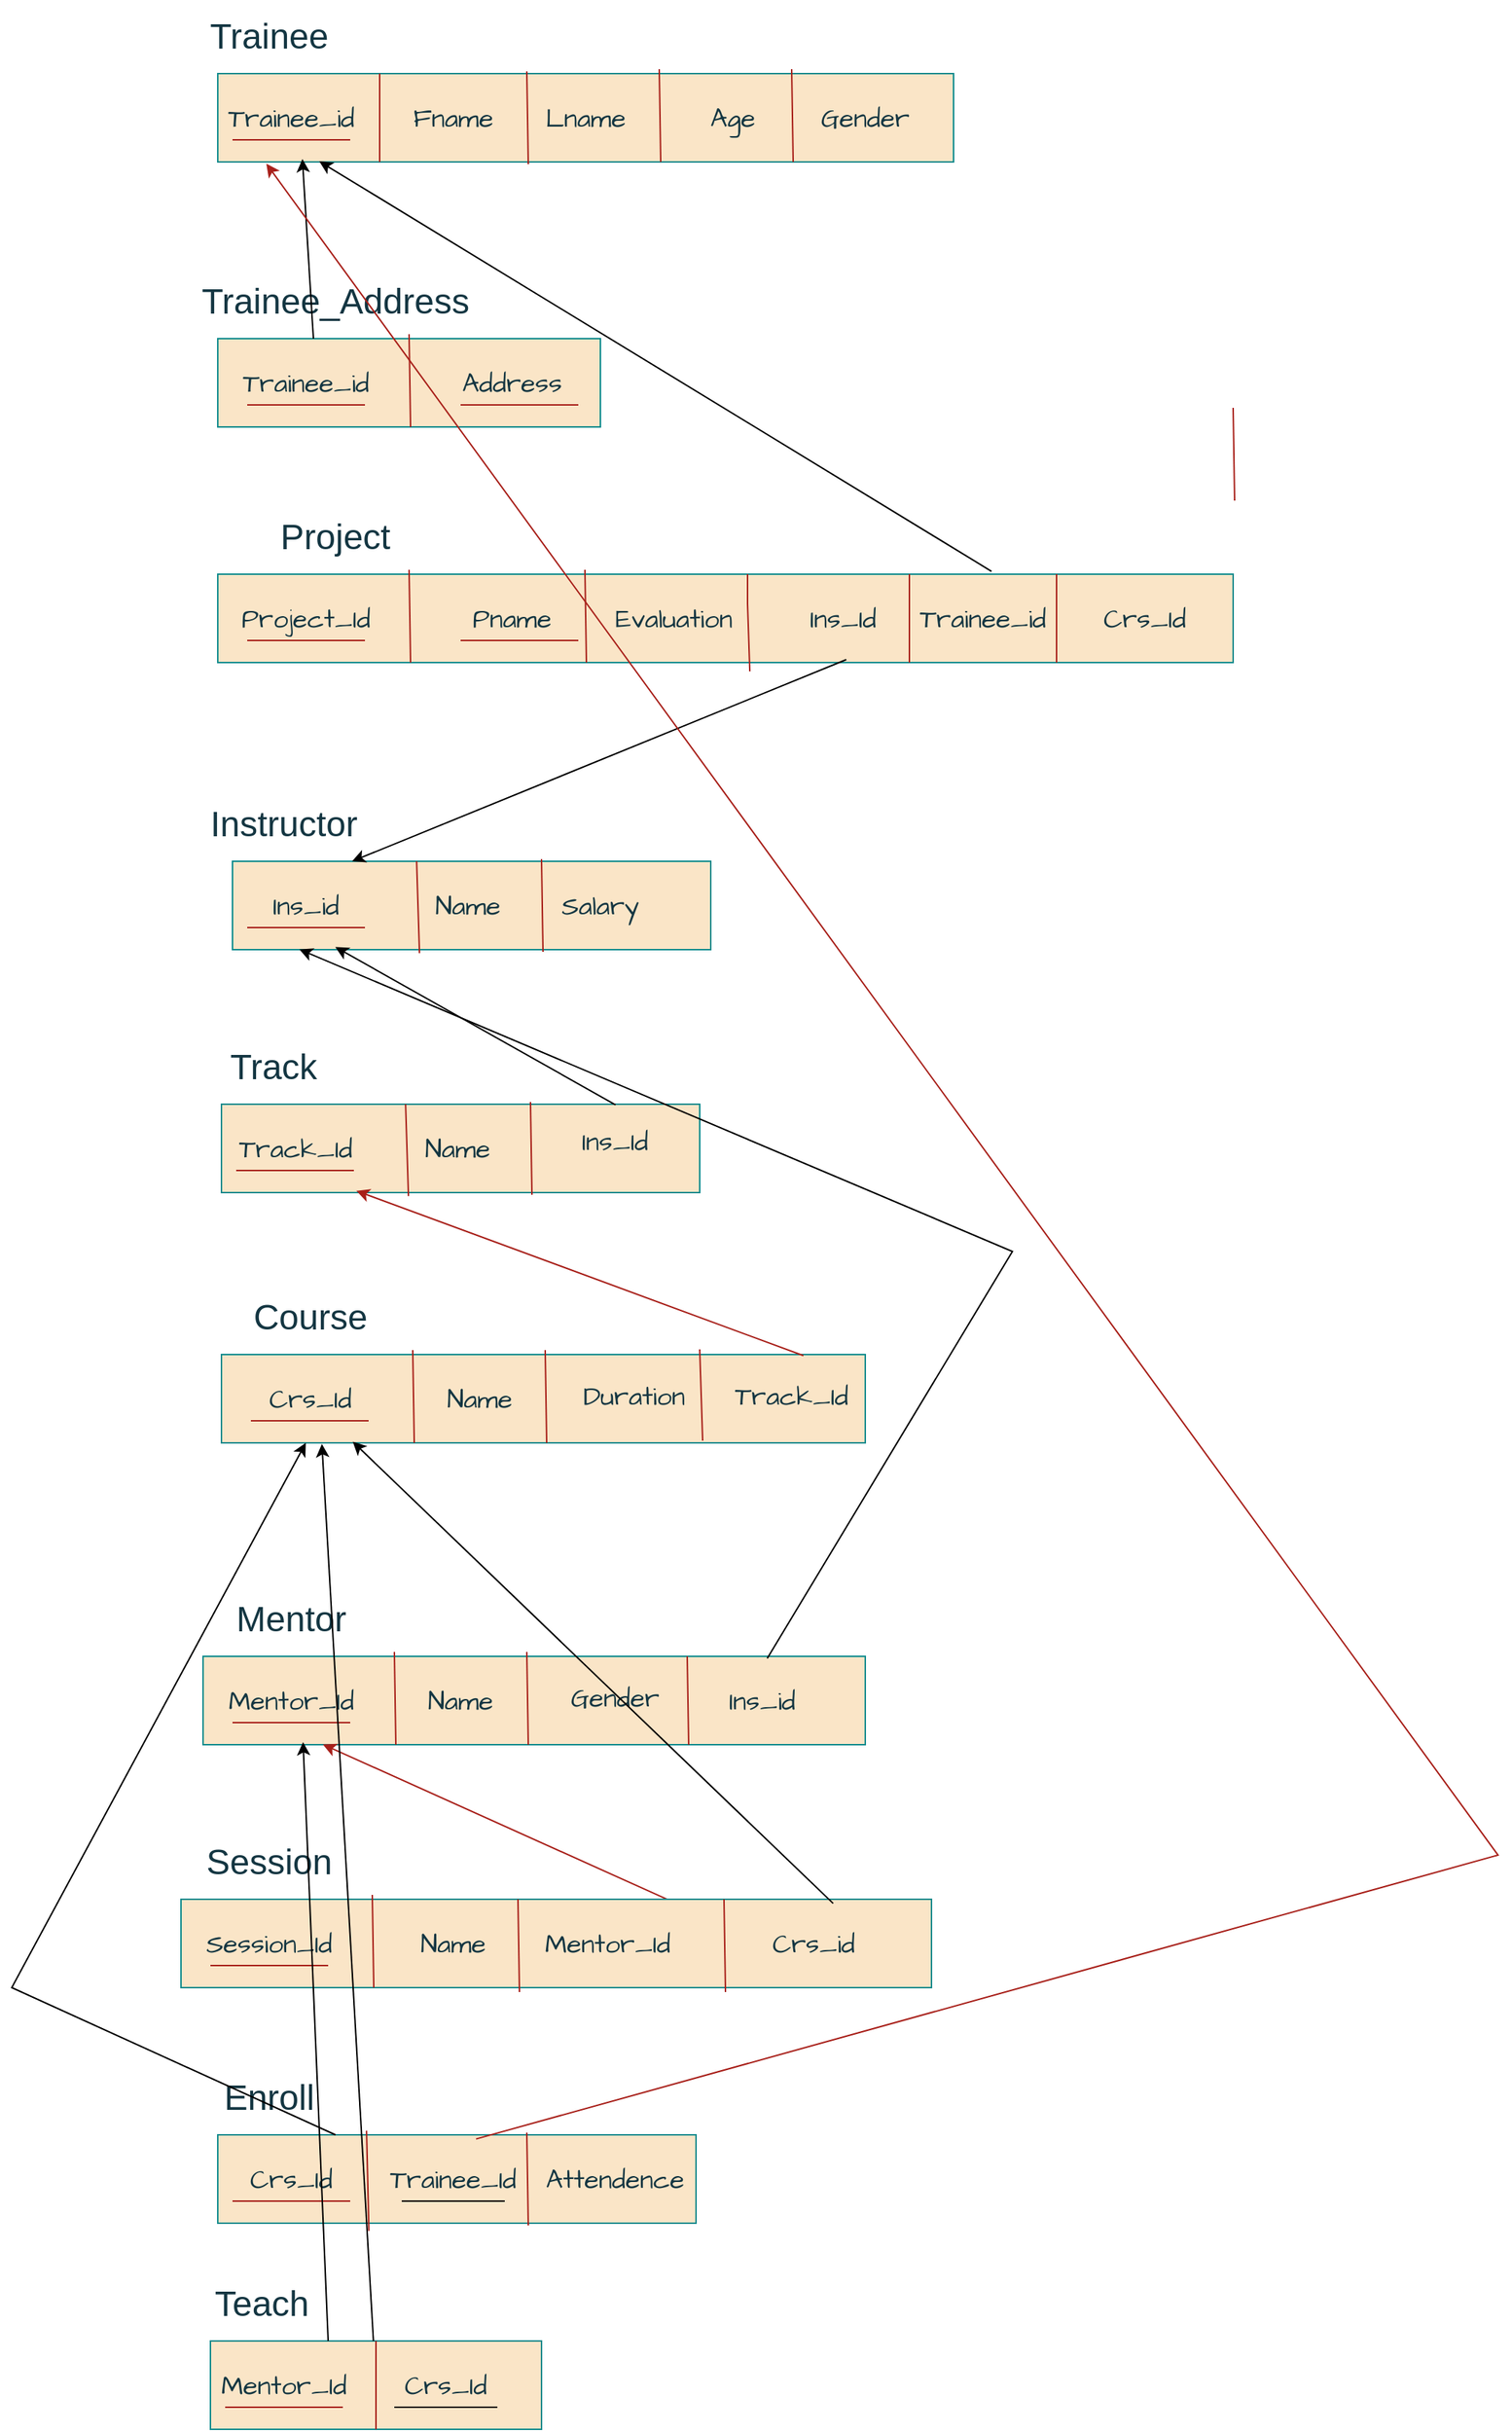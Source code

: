 <mxfile version="24.4.0" type="device">
  <diagram name="Page-1" id="EfyMIQCj1DiEg8PKEKG0">
    <mxGraphModel dx="2352" dy="1817" grid="1" gridSize="10" guides="1" tooltips="1" connect="1" arrows="1" fold="1" page="1" pageScale="1" pageWidth="850" pageHeight="1100" math="0" shadow="0">
      <root>
        <mxCell id="0" />
        <mxCell id="1" parent="0" />
        <mxCell id="UxQPK8iq0NYNORmXwXlF-1" value="&lt;font style=&quot;font-size: 24px;&quot;&gt;Trainee&lt;/font&gt;" style="text;strokeColor=none;align=center;fillColor=none;html=1;verticalAlign=middle;whiteSpace=wrap;rounded=0;labelBackgroundColor=none;fontColor=#143642;" parent="1" vertex="1">
          <mxGeometry x="20" y="-1060" width="90" height="50" as="geometry" />
        </mxCell>
        <mxCell id="UxQPK8iq0NYNORmXwXlF-2" value="" style="rounded=0;whiteSpace=wrap;html=1;labelBackgroundColor=none;fillColor=#FAE5C7;strokeColor=#0F8B8D;fontColor=#143642;" parent="1" vertex="1">
          <mxGeometry x="30" y="-1010" width="500" height="60" as="geometry" />
        </mxCell>
        <mxCell id="UxQPK8iq0NYNORmXwXlF-3" value="" style="endArrow=none;html=1;rounded=0;hachureGap=4;strokeColor=#A8201A;fontFamily=Architects Daughter;fontSource=https%3A%2F%2Ffonts.googleapis.com%2Fcss%3Ffamily%3DArchitects%2BDaughter;fontColor=#143642;fillColor=#FAE5C7;" parent="1" edge="1">
          <mxGeometry width="50" height="50" relative="1" as="geometry">
            <mxPoint x="140" y="-950" as="sourcePoint" />
            <mxPoint x="140" y="-1010" as="targetPoint" />
          </mxGeometry>
        </mxCell>
        <mxCell id="UxQPK8iq0NYNORmXwXlF-4" value="&lt;font style=&quot;font-size: 18px;&quot;&gt;Trainee_id&lt;/font&gt;" style="text;strokeColor=none;align=center;fillColor=none;html=1;verticalAlign=middle;whiteSpace=wrap;rounded=0;fontFamily=Architects Daughter;fontSource=https%3A%2F%2Ffonts.googleapis.com%2Fcss%3Ffamily%3DArchitects%2BDaughter;fontColor=#143642;" parent="1" vertex="1">
          <mxGeometry x="50" y="-995" width="60" height="30" as="geometry" />
        </mxCell>
        <mxCell id="UxQPK8iq0NYNORmXwXlF-5" value="" style="endArrow=none;html=1;rounded=0;hachureGap=4;strokeColor=#A8201A;fontFamily=Architects Daughter;fontSource=https%3A%2F%2Ffonts.googleapis.com%2Fcss%3Ffamily%3DArchitects%2BDaughter;fontColor=#143642;fillColor=#FAE5C7;" parent="1" edge="1">
          <mxGeometry width="50" height="50" relative="1" as="geometry">
            <mxPoint x="40" y="-965" as="sourcePoint" />
            <mxPoint x="120" y="-965" as="targetPoint" />
          </mxGeometry>
        </mxCell>
        <mxCell id="UxQPK8iq0NYNORmXwXlF-6" value="" style="endArrow=none;html=1;rounded=0;hachureGap=4;strokeColor=#A8201A;fontFamily=Architects Daughter;fontSource=https%3A%2F%2Ffonts.googleapis.com%2Fcss%3Ffamily%3DArchitects%2BDaughter;fontColor=#143642;fillColor=#FAE5C7;exitX=0.179;exitY=1.047;exitDx=0;exitDy=0;exitPerimeter=0;" parent="1" edge="1">
          <mxGeometry width="50" height="50" relative="1" as="geometry">
            <mxPoint x="241" y="-948.5" as="sourcePoint" />
            <mxPoint x="240" y="-1011.5" as="targetPoint" />
          </mxGeometry>
        </mxCell>
        <mxCell id="UxQPK8iq0NYNORmXwXlF-7" value="" style="endArrow=none;html=1;rounded=0;hachureGap=4;strokeColor=#A8201A;fontFamily=Architects Daughter;fontSource=https%3A%2F%2Ffonts.googleapis.com%2Fcss%3Ffamily%3DArchitects%2BDaughter;fontColor=#143642;fillColor=#FAE5C7;exitX=0.179;exitY=1.047;exitDx=0;exitDy=0;exitPerimeter=0;" parent="1" edge="1">
          <mxGeometry width="50" height="50" relative="1" as="geometry">
            <mxPoint x="331" y="-950" as="sourcePoint" />
            <mxPoint x="330" y="-1013" as="targetPoint" />
          </mxGeometry>
        </mxCell>
        <mxCell id="UxQPK8iq0NYNORmXwXlF-8" value="&lt;font style=&quot;font-size: 18px;&quot;&gt;Fname&lt;/font&gt;" style="text;strokeColor=none;align=center;fillColor=none;html=1;verticalAlign=middle;whiteSpace=wrap;rounded=0;fontFamily=Architects Daughter;fontSource=https%3A%2F%2Ffonts.googleapis.com%2Fcss%3Ffamily%3DArchitects%2BDaughter;fontColor=#143642;" parent="1" vertex="1">
          <mxGeometry x="160" y="-995" width="60" height="30" as="geometry" />
        </mxCell>
        <mxCell id="UxQPK8iq0NYNORmXwXlF-9" value="&lt;font style=&quot;font-size: 18px;&quot;&gt;Lname&lt;/font&gt;" style="text;strokeColor=none;align=center;fillColor=none;html=1;verticalAlign=middle;whiteSpace=wrap;rounded=0;fontFamily=Architects Daughter;fontSource=https%3A%2F%2Ffonts.googleapis.com%2Fcss%3Ffamily%3DArchitects%2BDaughter;fontColor=#143642;" parent="1" vertex="1">
          <mxGeometry x="250" y="-995" width="60" height="30" as="geometry" />
        </mxCell>
        <mxCell id="UxQPK8iq0NYNORmXwXlF-10" value="" style="endArrow=none;html=1;rounded=0;hachureGap=4;strokeColor=#A8201A;fontFamily=Architects Daughter;fontSource=https%3A%2F%2Ffonts.googleapis.com%2Fcss%3Ffamily%3DArchitects%2BDaughter;fontColor=#143642;fillColor=#FAE5C7;exitX=0.179;exitY=1.047;exitDx=0;exitDy=0;exitPerimeter=0;" parent="1" edge="1">
          <mxGeometry width="50" height="50" relative="1" as="geometry">
            <mxPoint x="421" y="-950" as="sourcePoint" />
            <mxPoint x="420" y="-1013" as="targetPoint" />
          </mxGeometry>
        </mxCell>
        <mxCell id="UxQPK8iq0NYNORmXwXlF-11" value="&lt;font style=&quot;font-size: 18px;&quot;&gt;Age&lt;/font&gt;" style="text;strokeColor=none;align=center;fillColor=none;html=1;verticalAlign=middle;whiteSpace=wrap;rounded=0;fontFamily=Architects Daughter;fontSource=https%3A%2F%2Ffonts.googleapis.com%2Fcss%3Ffamily%3DArchitects%2BDaughter;fontColor=#143642;" parent="1" vertex="1">
          <mxGeometry x="350" y="-995" width="60" height="30" as="geometry" />
        </mxCell>
        <mxCell id="UxQPK8iq0NYNORmXwXlF-12" value="&lt;font style=&quot;font-size: 18px;&quot;&gt;Gender&lt;/font&gt;" style="text;strokeColor=none;align=center;fillColor=none;html=1;verticalAlign=middle;whiteSpace=wrap;rounded=0;fontFamily=Architects Daughter;fontSource=https%3A%2F%2Ffonts.googleapis.com%2Fcss%3Ffamily%3DArchitects%2BDaughter;fontColor=#143642;" parent="1" vertex="1">
          <mxGeometry x="440" y="-995" width="60" height="30" as="geometry" />
        </mxCell>
        <mxCell id="UxQPK8iq0NYNORmXwXlF-21" value="&lt;span style=&quot;font-size: 24px;&quot;&gt;Trainee_Address&lt;/span&gt;" style="text;strokeColor=none;align=center;fillColor=none;html=1;verticalAlign=middle;whiteSpace=wrap;rounded=0;labelBackgroundColor=none;fontColor=#143642;" parent="1" vertex="1">
          <mxGeometry x="20" y="-880" width="180" height="50" as="geometry" />
        </mxCell>
        <mxCell id="UxQPK8iq0NYNORmXwXlF-22" value="" style="rounded=0;whiteSpace=wrap;html=1;hachureGap=4;strokeColor=#0F8B8D;fontFamily=Architects Daughter;fontSource=https%3A%2F%2Ffonts.googleapis.com%2Fcss%3Ffamily%3DArchitects%2BDaughter;fontColor=#143642;fillColor=#FAE5C7;" parent="1" vertex="1">
          <mxGeometry x="30" y="-830" width="260" height="60" as="geometry" />
        </mxCell>
        <mxCell id="UxQPK8iq0NYNORmXwXlF-23" value="&lt;font style=&quot;font-size: 18px;&quot;&gt;Trainee_id&lt;/font&gt;" style="text;strokeColor=none;align=center;fillColor=none;html=1;verticalAlign=middle;whiteSpace=wrap;rounded=0;fontFamily=Architects Daughter;fontSource=https%3A%2F%2Ffonts.googleapis.com%2Fcss%3Ffamily%3DArchitects%2BDaughter;fontColor=#143642;" parent="1" vertex="1">
          <mxGeometry x="60" y="-815" width="60" height="30" as="geometry" />
        </mxCell>
        <mxCell id="UxQPK8iq0NYNORmXwXlF-24" value="" style="endArrow=none;html=1;rounded=0;hachureGap=4;strokeColor=#A8201A;fontFamily=Architects Daughter;fontSource=https%3A%2F%2Ffonts.googleapis.com%2Fcss%3Ffamily%3DArchitects%2BDaughter;fontColor=#143642;fillColor=#FAE5C7;" parent="1" edge="1">
          <mxGeometry width="50" height="50" relative="1" as="geometry">
            <mxPoint x="50" y="-785" as="sourcePoint" />
            <mxPoint x="130" y="-785" as="targetPoint" />
          </mxGeometry>
        </mxCell>
        <mxCell id="UxQPK8iq0NYNORmXwXlF-25" value="" style="endArrow=none;html=1;rounded=0;hachureGap=4;strokeColor=#A8201A;fontFamily=Architects Daughter;fontSource=https%3A%2F%2Ffonts.googleapis.com%2Fcss%3Ffamily%3DArchitects%2BDaughter;fontColor=#143642;fillColor=#FAE5C7;exitX=0.179;exitY=1.047;exitDx=0;exitDy=0;exitPerimeter=0;" parent="1" edge="1">
          <mxGeometry width="50" height="50" relative="1" as="geometry">
            <mxPoint x="161" y="-770" as="sourcePoint" />
            <mxPoint x="160" y="-833" as="targetPoint" />
          </mxGeometry>
        </mxCell>
        <mxCell id="UxQPK8iq0NYNORmXwXlF-26" value="&lt;font style=&quot;font-size: 18px;&quot;&gt;Address&lt;/font&gt;" style="text;strokeColor=none;align=center;fillColor=none;html=1;verticalAlign=middle;whiteSpace=wrap;rounded=0;fontFamily=Architects Daughter;fontSource=https%3A%2F%2Ffonts.googleapis.com%2Fcss%3Ffamily%3DArchitects%2BDaughter;fontColor=#143642;" parent="1" vertex="1">
          <mxGeometry x="200" y="-815" width="60" height="30" as="geometry" />
        </mxCell>
        <mxCell id="UxQPK8iq0NYNORmXwXlF-27" value="" style="endArrow=none;html=1;rounded=0;hachureGap=4;strokeColor=#A8201A;fontFamily=Architects Daughter;fontSource=https%3A%2F%2Ffonts.googleapis.com%2Fcss%3Ffamily%3DArchitects%2BDaughter;fontColor=#143642;fillColor=#FAE5C7;" parent="1" edge="1">
          <mxGeometry width="50" height="50" relative="1" as="geometry">
            <mxPoint x="195" y="-785" as="sourcePoint" />
            <mxPoint x="275" y="-785" as="targetPoint" />
          </mxGeometry>
        </mxCell>
        <mxCell id="xWLtcsl5UL_TNWLRgXfQ-1" value="&lt;span style=&quot;font-size: 24px;&quot;&gt;Project&lt;/span&gt;" style="text;strokeColor=none;align=center;fillColor=none;html=1;verticalAlign=middle;whiteSpace=wrap;rounded=0;labelBackgroundColor=none;fontColor=#143642;" vertex="1" parent="1">
          <mxGeometry x="20" y="-720" width="180" height="50" as="geometry" />
        </mxCell>
        <mxCell id="xWLtcsl5UL_TNWLRgXfQ-2" value="" style="rounded=0;whiteSpace=wrap;html=1;hachureGap=4;strokeColor=#0F8B8D;fontFamily=Architects Daughter;fontSource=https%3A%2F%2Ffonts.googleapis.com%2Fcss%3Ffamily%3DArchitects%2BDaughter;fontColor=#143642;fillColor=#FAE5C7;" vertex="1" parent="1">
          <mxGeometry x="30" y="-670" width="690" height="60" as="geometry" />
        </mxCell>
        <mxCell id="xWLtcsl5UL_TNWLRgXfQ-3" value="&lt;font style=&quot;font-size: 18px;&quot;&gt;Project_Id&lt;/font&gt;" style="text;strokeColor=none;align=center;fillColor=none;html=1;verticalAlign=middle;whiteSpace=wrap;rounded=0;fontFamily=Architects Daughter;fontSource=https%3A%2F%2Ffonts.googleapis.com%2Fcss%3Ffamily%3DArchitects%2BDaughter;fontColor=#143642;" vertex="1" parent="1">
          <mxGeometry x="60" y="-655" width="60" height="30" as="geometry" />
        </mxCell>
        <mxCell id="xWLtcsl5UL_TNWLRgXfQ-4" value="" style="endArrow=none;html=1;rounded=0;hachureGap=4;strokeColor=#A8201A;fontFamily=Architects Daughter;fontSource=https%3A%2F%2Ffonts.googleapis.com%2Fcss%3Ffamily%3DArchitects%2BDaughter;fontColor=#143642;fillColor=#FAE5C7;" edge="1" parent="1">
          <mxGeometry width="50" height="50" relative="1" as="geometry">
            <mxPoint x="50" y="-625" as="sourcePoint" />
            <mxPoint x="130" y="-625" as="targetPoint" />
          </mxGeometry>
        </mxCell>
        <mxCell id="xWLtcsl5UL_TNWLRgXfQ-5" value="" style="endArrow=none;html=1;rounded=0;hachureGap=4;strokeColor=#A8201A;fontFamily=Architects Daughter;fontSource=https%3A%2F%2Ffonts.googleapis.com%2Fcss%3Ffamily%3DArchitects%2BDaughter;fontColor=#143642;fillColor=#FAE5C7;exitX=0.179;exitY=1.047;exitDx=0;exitDy=0;exitPerimeter=0;" edge="1" parent="1">
          <mxGeometry width="50" height="50" relative="1" as="geometry">
            <mxPoint x="161" y="-610" as="sourcePoint" />
            <mxPoint x="160" y="-673" as="targetPoint" />
          </mxGeometry>
        </mxCell>
        <mxCell id="xWLtcsl5UL_TNWLRgXfQ-6" value="&lt;font style=&quot;font-size: 18px;&quot;&gt;Pname&lt;/font&gt;" style="text;strokeColor=none;align=center;fillColor=none;html=1;verticalAlign=middle;whiteSpace=wrap;rounded=0;fontFamily=Architects Daughter;fontSource=https%3A%2F%2Ffonts.googleapis.com%2Fcss%3Ffamily%3DArchitects%2BDaughter;fontColor=#143642;" vertex="1" parent="1">
          <mxGeometry x="200" y="-655" width="60" height="30" as="geometry" />
        </mxCell>
        <mxCell id="xWLtcsl5UL_TNWLRgXfQ-7" value="" style="endArrow=none;html=1;rounded=0;hachureGap=4;strokeColor=#A8201A;fontFamily=Architects Daughter;fontSource=https%3A%2F%2Ffonts.googleapis.com%2Fcss%3Ffamily%3DArchitects%2BDaughter;fontColor=#143642;fillColor=#FAE5C7;" edge="1" parent="1">
          <mxGeometry width="50" height="50" relative="1" as="geometry">
            <mxPoint x="195" y="-625" as="sourcePoint" />
            <mxPoint x="275" y="-625" as="targetPoint" />
          </mxGeometry>
        </mxCell>
        <mxCell id="xWLtcsl5UL_TNWLRgXfQ-8" value="" style="endArrow=none;html=1;rounded=0;hachureGap=4;strokeColor=#A8201A;fontFamily=Architects Daughter;fontSource=https%3A%2F%2Ffonts.googleapis.com%2Fcss%3Ffamily%3DArchitects%2BDaughter;fontColor=#143642;fillColor=#FAE5C7;exitX=0.179;exitY=1.047;exitDx=0;exitDy=0;exitPerimeter=0;" edge="1" parent="1">
          <mxGeometry width="50" height="50" relative="1" as="geometry">
            <mxPoint x="280.5" y="-610" as="sourcePoint" />
            <mxPoint x="279.5" y="-673" as="targetPoint" />
          </mxGeometry>
        </mxCell>
        <mxCell id="xWLtcsl5UL_TNWLRgXfQ-9" value="" style="endArrow=none;html=1;rounded=0;hachureGap=4;strokeColor=#A8201A;fontFamily=Architects Daughter;fontSource=https%3A%2F%2Ffonts.googleapis.com%2Fcss%3Ffamily%3DArchitects%2BDaughter;fontColor=#143642;fillColor=#FAE5C7;exitX=0.179;exitY=1.047;exitDx=0;exitDy=0;exitPerimeter=0;" edge="1" parent="1">
          <mxGeometry width="50" height="50" relative="1" as="geometry">
            <mxPoint x="721" y="-720" as="sourcePoint" />
            <mxPoint x="720" y="-783" as="targetPoint" />
          </mxGeometry>
        </mxCell>
        <mxCell id="xWLtcsl5UL_TNWLRgXfQ-10" value="&lt;font style=&quot;font-size: 18px;&quot;&gt;Evaluation&lt;/font&gt;" style="text;strokeColor=none;align=center;fillColor=none;html=1;verticalAlign=middle;whiteSpace=wrap;rounded=0;fontFamily=Architects Daughter;fontSource=https%3A%2F%2Ffonts.googleapis.com%2Fcss%3Ffamily%3DArchitects%2BDaughter;fontColor=#143642;" vertex="1" parent="1">
          <mxGeometry x="310" y="-655" width="60" height="30" as="geometry" />
        </mxCell>
        <mxCell id="xWLtcsl5UL_TNWLRgXfQ-11" value="" style="endArrow=none;html=1;rounded=0;hachureGap=4;strokeColor=#A8201A;fontFamily=Architects Daughter;fontSource=https%3A%2F%2Ffonts.googleapis.com%2Fcss%3Ffamily%3DArchitects%2BDaughter;fontColor=#143642;fillColor=#FAE5C7;" edge="1" parent="1">
          <mxGeometry width="50" height="50" relative="1" as="geometry">
            <mxPoint x="500" y="-610" as="sourcePoint" />
            <mxPoint x="500" y="-670" as="targetPoint" />
          </mxGeometry>
        </mxCell>
        <mxCell id="xWLtcsl5UL_TNWLRgXfQ-12" value="&lt;font style=&quot;font-size: 24px;&quot;&gt;Instructor&lt;/font&gt;" style="text;strokeColor=none;align=center;fillColor=none;html=1;verticalAlign=middle;whiteSpace=wrap;rounded=0;labelBackgroundColor=none;fontColor=#143642;" vertex="1" parent="1">
          <mxGeometry x="30" y="-525" width="90" height="50" as="geometry" />
        </mxCell>
        <mxCell id="xWLtcsl5UL_TNWLRgXfQ-13" value="" style="rounded=0;whiteSpace=wrap;html=1;labelBackgroundColor=none;fillColor=#FAE5C7;strokeColor=#0F8B8D;fontColor=#143642;" vertex="1" parent="1">
          <mxGeometry x="40" y="-475" width="325" height="60" as="geometry" />
        </mxCell>
        <mxCell id="xWLtcsl5UL_TNWLRgXfQ-15" value="&lt;font style=&quot;font-size: 18px;&quot;&gt;Ins_id&lt;/font&gt;" style="text;strokeColor=none;align=center;fillColor=none;html=1;verticalAlign=middle;whiteSpace=wrap;rounded=0;fontFamily=Architects Daughter;fontSource=https%3A%2F%2Ffonts.googleapis.com%2Fcss%3Ffamily%3DArchitects%2BDaughter;fontColor=#143642;" vertex="1" parent="1">
          <mxGeometry x="60" y="-460" width="60" height="30" as="geometry" />
        </mxCell>
        <mxCell id="xWLtcsl5UL_TNWLRgXfQ-16" value="" style="endArrow=none;html=1;rounded=0;hachureGap=4;strokeColor=#A8201A;fontFamily=Architects Daughter;fontSource=https%3A%2F%2Ffonts.googleapis.com%2Fcss%3Ffamily%3DArchitects%2BDaughter;fontColor=#143642;fillColor=#FAE5C7;" edge="1" parent="1">
          <mxGeometry width="50" height="50" relative="1" as="geometry">
            <mxPoint x="50" y="-430" as="sourcePoint" />
            <mxPoint x="130" y="-430" as="targetPoint" />
          </mxGeometry>
        </mxCell>
        <mxCell id="xWLtcsl5UL_TNWLRgXfQ-17" value="" style="endArrow=none;html=1;rounded=0;hachureGap=4;strokeColor=#A8201A;fontFamily=Architects Daughter;fontSource=https%3A%2F%2Ffonts.googleapis.com%2Fcss%3Ffamily%3DArchitects%2BDaughter;fontColor=#143642;fillColor=#FAE5C7;exitX=0.179;exitY=1.047;exitDx=0;exitDy=0;exitPerimeter=0;" edge="1" parent="1">
          <mxGeometry width="50" height="50" relative="1" as="geometry">
            <mxPoint x="251" y="-413.5" as="sourcePoint" />
            <mxPoint x="250" y="-476.5" as="targetPoint" />
          </mxGeometry>
        </mxCell>
        <mxCell id="xWLtcsl5UL_TNWLRgXfQ-18" value="&lt;font style=&quot;font-size: 18px;&quot;&gt;Name&lt;/font&gt;" style="text;strokeColor=none;align=center;fillColor=none;html=1;verticalAlign=middle;whiteSpace=wrap;rounded=0;fontFamily=Architects Daughter;fontSource=https%3A%2F%2Ffonts.googleapis.com%2Fcss%3Ffamily%3DArchitects%2BDaughter;fontColor=#143642;" vertex="1" parent="1">
          <mxGeometry x="170" y="-460" width="60" height="30" as="geometry" />
        </mxCell>
        <mxCell id="xWLtcsl5UL_TNWLRgXfQ-19" value="&lt;font style=&quot;font-size: 18px;&quot;&gt;Salary&lt;/font&gt;" style="text;strokeColor=none;align=center;fillColor=none;html=1;verticalAlign=middle;whiteSpace=wrap;rounded=0;fontFamily=Architects Daughter;fontSource=https%3A%2F%2Ffonts.googleapis.com%2Fcss%3Ffamily%3DArchitects%2BDaughter;fontColor=#143642;" vertex="1" parent="1">
          <mxGeometry x="260" y="-460" width="60" height="30" as="geometry" />
        </mxCell>
        <mxCell id="xWLtcsl5UL_TNWLRgXfQ-20" value="" style="endArrow=none;html=1;rounded=0;hachureGap=4;strokeColor=#A8201A;fontFamily=Architects Daughter;fontSource=https%3A%2F%2Ffonts.googleapis.com%2Fcss%3Ffamily%3DArchitects%2BDaughter;fontColor=#143642;fillColor=#FAE5C7;entryX=0.385;entryY=0;entryDx=0;entryDy=0;entryPerimeter=0;exitX=0.391;exitY=1.04;exitDx=0;exitDy=0;exitPerimeter=0;" edge="1" parent="1" source="xWLtcsl5UL_TNWLRgXfQ-13" target="xWLtcsl5UL_TNWLRgXfQ-13">
          <mxGeometry width="50" height="50" relative="1" as="geometry">
            <mxPoint x="165" y="-420" as="sourcePoint" />
            <mxPoint x="165" y="-470.36" as="targetPoint" />
          </mxGeometry>
        </mxCell>
        <mxCell id="xWLtcsl5UL_TNWLRgXfQ-21" value="" style="endArrow=none;html=1;rounded=0;hachureGap=4;strokeColor=#A8201A;fontFamily=Architects Daughter;fontSource=https%3A%2F%2Ffonts.googleapis.com%2Fcss%3Ffamily%3DArchitects%2BDaughter;fontColor=#143642;fillColor=#FAE5C7;entryX=0.524;entryY=1.1;entryDx=0;entryDy=0;entryPerimeter=0;" edge="1" parent="1" target="xWLtcsl5UL_TNWLRgXfQ-2">
          <mxGeometry width="50" height="50" relative="1" as="geometry">
            <mxPoint x="390" y="-670" as="sourcePoint" />
            <mxPoint x="390" y="-620" as="targetPoint" />
            <Array as="points">
              <mxPoint x="390" y="-650" />
            </Array>
          </mxGeometry>
        </mxCell>
        <mxCell id="xWLtcsl5UL_TNWLRgXfQ-22" value="&lt;font style=&quot;font-size: 18px;&quot;&gt;Ins_Id&lt;/font&gt;" style="text;strokeColor=none;align=center;fillColor=none;html=1;verticalAlign=middle;whiteSpace=wrap;rounded=0;fontFamily=Architects Daughter;fontSource=https%3A%2F%2Ffonts.googleapis.com%2Fcss%3Ffamily%3DArchitects%2BDaughter;fontColor=#143642;" vertex="1" parent="1">
          <mxGeometry x="425" y="-655" width="60" height="30" as="geometry" />
        </mxCell>
        <mxCell id="xWLtcsl5UL_TNWLRgXfQ-23" value="&lt;font style=&quot;font-size: 18px;&quot;&gt;Trainee_id&lt;/font&gt;" style="text;strokeColor=none;align=center;fillColor=none;html=1;verticalAlign=middle;whiteSpace=wrap;rounded=0;fontFamily=Architects Daughter;fontSource=https%3A%2F%2Ffonts.googleapis.com%2Fcss%3Ffamily%3DArchitects%2BDaughter;fontColor=#143642;" vertex="1" parent="1">
          <mxGeometry x="520" y="-655" width="60" height="30" as="geometry" />
        </mxCell>
        <mxCell id="xWLtcsl5UL_TNWLRgXfQ-24" value="" style="endArrow=none;html=1;rounded=0;hachureGap=4;strokeColor=#A8201A;fontFamily=Architects Daughter;fontSource=https%3A%2F%2Ffonts.googleapis.com%2Fcss%3Ffamily%3DArchitects%2BDaughter;fontColor=#143642;fillColor=#FAE5C7;" edge="1" parent="1">
          <mxGeometry width="50" height="50" relative="1" as="geometry">
            <mxPoint x="600" y="-610" as="sourcePoint" />
            <mxPoint x="600" y="-670" as="targetPoint" />
          </mxGeometry>
        </mxCell>
        <mxCell id="xWLtcsl5UL_TNWLRgXfQ-25" value="&lt;font style=&quot;font-size: 18px;&quot;&gt;Crs_Id&lt;/font&gt;" style="text;strokeColor=none;align=center;fillColor=none;html=1;verticalAlign=middle;whiteSpace=wrap;rounded=0;fontFamily=Architects Daughter;fontSource=https%3A%2F%2Ffonts.googleapis.com%2Fcss%3Ffamily%3DArchitects%2BDaughter;fontColor=#143642;" vertex="1" parent="1">
          <mxGeometry x="630" y="-655" width="60" height="30" as="geometry" />
        </mxCell>
        <mxCell id="xWLtcsl5UL_TNWLRgXfQ-26" value="" style="endArrow=classic;html=1;rounded=0;exitX=0.25;exitY=0;exitDx=0;exitDy=0;entryX=0.115;entryY=0.967;entryDx=0;entryDy=0;entryPerimeter=0;" edge="1" parent="1" source="UxQPK8iq0NYNORmXwXlF-22" target="UxQPK8iq0NYNORmXwXlF-2">
          <mxGeometry width="50" height="50" relative="1" as="geometry">
            <mxPoint x="70" y="-900" as="sourcePoint" />
            <mxPoint x="120" y="-950" as="targetPoint" />
          </mxGeometry>
        </mxCell>
        <mxCell id="xWLtcsl5UL_TNWLRgXfQ-27" value="" style="endArrow=classic;html=1;rounded=0;exitX=0.762;exitY=-0.033;exitDx=0;exitDy=0;exitPerimeter=0;entryX=0.138;entryY=0.993;entryDx=0;entryDy=0;entryPerimeter=0;" edge="1" parent="1" source="xWLtcsl5UL_TNWLRgXfQ-2" target="UxQPK8iq0NYNORmXwXlF-2">
          <mxGeometry width="50" height="50" relative="1" as="geometry">
            <mxPoint x="400" y="-680" as="sourcePoint" />
            <mxPoint x="450" y="-730" as="targetPoint" />
          </mxGeometry>
        </mxCell>
        <mxCell id="xWLtcsl5UL_TNWLRgXfQ-28" value="" style="endArrow=classic;html=1;rounded=0;exitX=0.619;exitY=0.967;exitDx=0;exitDy=0;exitPerimeter=0;entryX=0.25;entryY=0;entryDx=0;entryDy=0;" edge="1" parent="1" source="xWLtcsl5UL_TNWLRgXfQ-2" target="xWLtcsl5UL_TNWLRgXfQ-13">
          <mxGeometry width="50" height="50" relative="1" as="geometry">
            <mxPoint x="380" y="-500" as="sourcePoint" />
            <mxPoint x="430" y="-550" as="targetPoint" />
          </mxGeometry>
        </mxCell>
        <mxCell id="xWLtcsl5UL_TNWLRgXfQ-29" value="&lt;font style=&quot;font-size: 24px;&quot;&gt;Track&lt;/font&gt;" style="text;strokeColor=none;align=center;fillColor=none;html=1;verticalAlign=middle;whiteSpace=wrap;rounded=0;labelBackgroundColor=none;fontColor=#143642;" vertex="1" parent="1">
          <mxGeometry x="22.5" y="-360" width="90" height="50" as="geometry" />
        </mxCell>
        <mxCell id="xWLtcsl5UL_TNWLRgXfQ-30" value="" style="rounded=0;whiteSpace=wrap;html=1;labelBackgroundColor=none;fillColor=#FAE5C7;strokeColor=#0F8B8D;fontColor=#143642;" vertex="1" parent="1">
          <mxGeometry x="32.5" y="-310" width="325" height="60" as="geometry" />
        </mxCell>
        <mxCell id="xWLtcsl5UL_TNWLRgXfQ-31" value="&lt;font style=&quot;font-size: 18px;&quot;&gt;Track_Id&lt;/font&gt;" style="text;strokeColor=none;align=center;fillColor=none;html=1;verticalAlign=middle;whiteSpace=wrap;rounded=0;fontFamily=Architects Daughter;fontSource=https%3A%2F%2Ffonts.googleapis.com%2Fcss%3Ffamily%3DArchitects%2BDaughter;fontColor=#143642;" vertex="1" parent="1">
          <mxGeometry x="52.5" y="-295" width="60" height="30" as="geometry" />
        </mxCell>
        <mxCell id="xWLtcsl5UL_TNWLRgXfQ-32" value="" style="endArrow=none;html=1;rounded=0;hachureGap=4;strokeColor=#A8201A;fontFamily=Architects Daughter;fontSource=https%3A%2F%2Ffonts.googleapis.com%2Fcss%3Ffamily%3DArchitects%2BDaughter;fontColor=#143642;fillColor=#FAE5C7;" edge="1" parent="1">
          <mxGeometry width="50" height="50" relative="1" as="geometry">
            <mxPoint x="42.5" y="-265" as="sourcePoint" />
            <mxPoint x="122.5" y="-265" as="targetPoint" />
          </mxGeometry>
        </mxCell>
        <mxCell id="xWLtcsl5UL_TNWLRgXfQ-33" value="" style="endArrow=none;html=1;rounded=0;hachureGap=4;strokeColor=#A8201A;fontFamily=Architects Daughter;fontSource=https%3A%2F%2Ffonts.googleapis.com%2Fcss%3Ffamily%3DArchitects%2BDaughter;fontColor=#143642;fillColor=#FAE5C7;exitX=0.179;exitY=1.047;exitDx=0;exitDy=0;exitPerimeter=0;" edge="1" parent="1">
          <mxGeometry width="50" height="50" relative="1" as="geometry">
            <mxPoint x="243.5" y="-248.5" as="sourcePoint" />
            <mxPoint x="242.5" y="-311.5" as="targetPoint" />
          </mxGeometry>
        </mxCell>
        <mxCell id="xWLtcsl5UL_TNWLRgXfQ-34" value="&lt;font style=&quot;font-size: 18px;&quot;&gt;Name&lt;/font&gt;" style="text;strokeColor=none;align=center;fillColor=none;html=1;verticalAlign=middle;whiteSpace=wrap;rounded=0;fontFamily=Architects Daughter;fontSource=https%3A%2F%2Ffonts.googleapis.com%2Fcss%3Ffamily%3DArchitects%2BDaughter;fontColor=#143642;" vertex="1" parent="1">
          <mxGeometry x="162.5" y="-295" width="60" height="30" as="geometry" />
        </mxCell>
        <mxCell id="xWLtcsl5UL_TNWLRgXfQ-36" value="" style="endArrow=none;html=1;rounded=0;hachureGap=4;strokeColor=#A8201A;fontFamily=Architects Daughter;fontSource=https%3A%2F%2Ffonts.googleapis.com%2Fcss%3Ffamily%3DArchitects%2BDaughter;fontColor=#143642;fillColor=#FAE5C7;entryX=0.385;entryY=0;entryDx=0;entryDy=0;entryPerimeter=0;exitX=0.391;exitY=1.04;exitDx=0;exitDy=0;exitPerimeter=0;" edge="1" parent="1" source="xWLtcsl5UL_TNWLRgXfQ-30" target="xWLtcsl5UL_TNWLRgXfQ-30">
          <mxGeometry width="50" height="50" relative="1" as="geometry">
            <mxPoint x="157.5" y="-255" as="sourcePoint" />
            <mxPoint x="157.5" y="-305.36" as="targetPoint" />
          </mxGeometry>
        </mxCell>
        <mxCell id="xWLtcsl5UL_TNWLRgXfQ-37" value="&lt;font style=&quot;font-size: 18px;&quot;&gt;Ins_Id&lt;/font&gt;" style="text;strokeColor=none;align=center;fillColor=none;html=1;verticalAlign=middle;whiteSpace=wrap;rounded=0;fontFamily=Architects Daughter;fontSource=https%3A%2F%2Ffonts.googleapis.com%2Fcss%3Ffamily%3DArchitects%2BDaughter;fontColor=#143642;" vertex="1" parent="1">
          <mxGeometry x="270" y="-300" width="60" height="30" as="geometry" />
        </mxCell>
        <mxCell id="xWLtcsl5UL_TNWLRgXfQ-38" value="" style="endArrow=classic;html=1;rounded=0;exitX=0.824;exitY=0.007;exitDx=0;exitDy=0;exitPerimeter=0;entryX=0.215;entryY=0.97;entryDx=0;entryDy=0;entryPerimeter=0;" edge="1" parent="1" source="xWLtcsl5UL_TNWLRgXfQ-30" target="xWLtcsl5UL_TNWLRgXfQ-13">
          <mxGeometry width="50" height="50" relative="1" as="geometry">
            <mxPoint x="400" y="-480" as="sourcePoint" />
            <mxPoint x="450" y="-530" as="targetPoint" />
          </mxGeometry>
        </mxCell>
        <mxCell id="xWLtcsl5UL_TNWLRgXfQ-39" value="&lt;span style=&quot;font-size: 24px;&quot;&gt;Course&lt;/span&gt;" style="text;strokeColor=none;align=center;fillColor=none;html=1;verticalAlign=middle;whiteSpace=wrap;rounded=0;labelBackgroundColor=none;fontColor=#143642;" vertex="1" parent="1">
          <mxGeometry x="2.5" y="-190" width="180" height="50" as="geometry" />
        </mxCell>
        <mxCell id="xWLtcsl5UL_TNWLRgXfQ-40" value="" style="rounded=0;whiteSpace=wrap;html=1;hachureGap=4;strokeColor=#0F8B8D;fontFamily=Architects Daughter;fontSource=https%3A%2F%2Ffonts.googleapis.com%2Fcss%3Ffamily%3DArchitects%2BDaughter;fontColor=#143642;fillColor=#FAE5C7;" vertex="1" parent="1">
          <mxGeometry x="32.5" y="-140" width="437.5" height="60" as="geometry" />
        </mxCell>
        <mxCell id="xWLtcsl5UL_TNWLRgXfQ-41" value="&lt;font style=&quot;font-size: 18px;&quot;&gt;Crs_Id&lt;/font&gt;" style="text;strokeColor=none;align=center;fillColor=none;html=1;verticalAlign=middle;whiteSpace=wrap;rounded=0;fontFamily=Architects Daughter;fontSource=https%3A%2F%2Ffonts.googleapis.com%2Fcss%3Ffamily%3DArchitects%2BDaughter;fontColor=#143642;" vertex="1" parent="1">
          <mxGeometry x="62.5" y="-125" width="60" height="30" as="geometry" />
        </mxCell>
        <mxCell id="xWLtcsl5UL_TNWLRgXfQ-42" value="" style="endArrow=none;html=1;rounded=0;hachureGap=4;strokeColor=#A8201A;fontFamily=Architects Daughter;fontSource=https%3A%2F%2Ffonts.googleapis.com%2Fcss%3Ffamily%3DArchitects%2BDaughter;fontColor=#143642;fillColor=#FAE5C7;" edge="1" parent="1">
          <mxGeometry width="50" height="50" relative="1" as="geometry">
            <mxPoint x="52.5" y="-95" as="sourcePoint" />
            <mxPoint x="132.5" y="-95" as="targetPoint" />
          </mxGeometry>
        </mxCell>
        <mxCell id="xWLtcsl5UL_TNWLRgXfQ-43" value="" style="endArrow=none;html=1;rounded=0;hachureGap=4;strokeColor=#A8201A;fontFamily=Architects Daughter;fontSource=https%3A%2F%2Ffonts.googleapis.com%2Fcss%3Ffamily%3DArchitects%2BDaughter;fontColor=#143642;fillColor=#FAE5C7;exitX=0.179;exitY=1.047;exitDx=0;exitDy=0;exitPerimeter=0;" edge="1" parent="1">
          <mxGeometry width="50" height="50" relative="1" as="geometry">
            <mxPoint x="163.5" y="-80" as="sourcePoint" />
            <mxPoint x="162.5" y="-143" as="targetPoint" />
          </mxGeometry>
        </mxCell>
        <mxCell id="xWLtcsl5UL_TNWLRgXfQ-44" value="&lt;font style=&quot;font-size: 18px;&quot;&gt;Name&lt;/font&gt;" style="text;strokeColor=none;align=center;fillColor=none;html=1;verticalAlign=middle;whiteSpace=wrap;rounded=0;fontFamily=Architects Daughter;fontSource=https%3A%2F%2Ffonts.googleapis.com%2Fcss%3Ffamily%3DArchitects%2BDaughter;fontColor=#143642;" vertex="1" parent="1">
          <mxGeometry x="177.5" y="-117.5" width="60" height="15" as="geometry" />
        </mxCell>
        <mxCell id="xWLtcsl5UL_TNWLRgXfQ-45" value="" style="endArrow=none;html=1;rounded=0;hachureGap=4;strokeColor=#A8201A;fontFamily=Architects Daughter;fontSource=https%3A%2F%2Ffonts.googleapis.com%2Fcss%3Ffamily%3DArchitects%2BDaughter;fontColor=#143642;fillColor=#FAE5C7;exitX=0.179;exitY=1.047;exitDx=0;exitDy=0;exitPerimeter=0;" edge="1" parent="1">
          <mxGeometry width="50" height="50" relative="1" as="geometry">
            <mxPoint x="253.5" y="-80" as="sourcePoint" />
            <mxPoint x="252.5" y="-143" as="targetPoint" />
          </mxGeometry>
        </mxCell>
        <mxCell id="xWLtcsl5UL_TNWLRgXfQ-46" value="&lt;font style=&quot;font-size: 18px;&quot;&gt;Duration&lt;/font&gt;" style="text;strokeColor=none;align=center;fillColor=none;html=1;verticalAlign=middle;whiteSpace=wrap;rounded=0;fontFamily=Architects Daughter;fontSource=https%3A%2F%2Ffonts.googleapis.com%2Fcss%3Ffamily%3DArchitects%2BDaughter;fontColor=#143642;" vertex="1" parent="1">
          <mxGeometry x="282.5" y="-130" width="60" height="35" as="geometry" />
        </mxCell>
        <mxCell id="xWLtcsl5UL_TNWLRgXfQ-48" value="" style="endArrow=classic;html=1;rounded=0;hachureGap=4;strokeColor=#A8201A;fontFamily=Architects Daughter;fontSource=https%3A%2F%2Ffonts.googleapis.com%2Fcss%3Ffamily%3DArchitects%2BDaughter;fontColor=#143642;fillColor=#FAE5C7;exitX=0.904;exitY=0.013;exitDx=0;exitDy=0;entryX=0.282;entryY=0.98;entryDx=0;entryDy=0;entryPerimeter=0;exitPerimeter=0;" edge="1" parent="1" source="xWLtcsl5UL_TNWLRgXfQ-40" target="xWLtcsl5UL_TNWLRgXfQ-30">
          <mxGeometry width="50" height="50" relative="1" as="geometry">
            <mxPoint x="737" y="-17" as="sourcePoint" />
            <mxPoint x="680" y="-280" as="targetPoint" />
          </mxGeometry>
        </mxCell>
        <mxCell id="xWLtcsl5UL_TNWLRgXfQ-49" value="&lt;font style=&quot;font-size: 18px;&quot;&gt;Track_Id&lt;/font&gt;" style="text;strokeColor=none;align=center;fillColor=none;html=1;verticalAlign=middle;whiteSpace=wrap;rounded=0;fontFamily=Architects Daughter;fontSource=https%3A%2F%2Ffonts.googleapis.com%2Fcss%3Ffamily%3DArchitects%2BDaughter;fontColor=#143642;" vertex="1" parent="1">
          <mxGeometry x="390" y="-127.5" width="60" height="30" as="geometry" />
        </mxCell>
        <mxCell id="xWLtcsl5UL_TNWLRgXfQ-50" value="" style="endArrow=none;html=1;rounded=0;hachureGap=4;strokeColor=#A8201A;fontFamily=Architects Daughter;fontSource=https%3A%2F%2Ffonts.googleapis.com%2Fcss%3Ffamily%3DArchitects%2BDaughter;fontColor=#143642;fillColor=#FAE5C7;entryX=0.385;entryY=0;entryDx=0;entryDy=0;entryPerimeter=0;exitX=0.391;exitY=1.04;exitDx=0;exitDy=0;exitPerimeter=0;" edge="1" parent="1">
          <mxGeometry width="50" height="50" relative="1" as="geometry">
            <mxPoint x="359.5" y="-81.5" as="sourcePoint" />
            <mxPoint x="357.5" y="-143.5" as="targetPoint" />
          </mxGeometry>
        </mxCell>
        <mxCell id="xWLtcsl5UL_TNWLRgXfQ-53" value="&lt;span style=&quot;font-size: 24px;&quot;&gt;Mentor&lt;/span&gt;" style="text;strokeColor=none;align=center;fillColor=none;html=1;verticalAlign=middle;whiteSpace=wrap;rounded=0;labelBackgroundColor=none;fontColor=#143642;" vertex="1" parent="1">
          <mxGeometry x="-10" y="15" width="180" height="50" as="geometry" />
        </mxCell>
        <mxCell id="xWLtcsl5UL_TNWLRgXfQ-54" value="" style="rounded=0;whiteSpace=wrap;html=1;hachureGap=4;strokeColor=#0F8B8D;fontFamily=Architects Daughter;fontSource=https%3A%2F%2Ffonts.googleapis.com%2Fcss%3Ffamily%3DArchitects%2BDaughter;fontColor=#143642;fillColor=#FAE5C7;" vertex="1" parent="1">
          <mxGeometry x="20" y="65" width="450" height="60" as="geometry" />
        </mxCell>
        <mxCell id="xWLtcsl5UL_TNWLRgXfQ-55" value="&lt;font style=&quot;font-size: 18px;&quot;&gt;Mentor_Id&lt;/font&gt;" style="text;strokeColor=none;align=center;fillColor=none;html=1;verticalAlign=middle;whiteSpace=wrap;rounded=0;fontFamily=Architects Daughter;fontSource=https%3A%2F%2Ffonts.googleapis.com%2Fcss%3Ffamily%3DArchitects%2BDaughter;fontColor=#143642;" vertex="1" parent="1">
          <mxGeometry x="50" y="80" width="60" height="30" as="geometry" />
        </mxCell>
        <mxCell id="xWLtcsl5UL_TNWLRgXfQ-56" value="" style="endArrow=none;html=1;rounded=0;hachureGap=4;strokeColor=#A8201A;fontFamily=Architects Daughter;fontSource=https%3A%2F%2Ffonts.googleapis.com%2Fcss%3Ffamily%3DArchitects%2BDaughter;fontColor=#143642;fillColor=#FAE5C7;" edge="1" parent="1">
          <mxGeometry width="50" height="50" relative="1" as="geometry">
            <mxPoint x="40" y="110" as="sourcePoint" />
            <mxPoint x="120" y="110" as="targetPoint" />
          </mxGeometry>
        </mxCell>
        <mxCell id="xWLtcsl5UL_TNWLRgXfQ-57" value="" style="endArrow=none;html=1;rounded=0;hachureGap=4;strokeColor=#A8201A;fontFamily=Architects Daughter;fontSource=https%3A%2F%2Ffonts.googleapis.com%2Fcss%3Ffamily%3DArchitects%2BDaughter;fontColor=#143642;fillColor=#FAE5C7;exitX=0.179;exitY=1.047;exitDx=0;exitDy=0;exitPerimeter=0;" edge="1" parent="1">
          <mxGeometry width="50" height="50" relative="1" as="geometry">
            <mxPoint x="151" y="125" as="sourcePoint" />
            <mxPoint x="150" y="62" as="targetPoint" />
          </mxGeometry>
        </mxCell>
        <mxCell id="xWLtcsl5UL_TNWLRgXfQ-58" value="&lt;font style=&quot;font-size: 18px;&quot;&gt;Name&lt;/font&gt;" style="text;strokeColor=none;align=center;fillColor=none;html=1;verticalAlign=middle;whiteSpace=wrap;rounded=0;fontFamily=Architects Daughter;fontSource=https%3A%2F%2Ffonts.googleapis.com%2Fcss%3Ffamily%3DArchitects%2BDaughter;fontColor=#143642;" vertex="1" parent="1">
          <mxGeometry x="165" y="87.5" width="60" height="15" as="geometry" />
        </mxCell>
        <mxCell id="xWLtcsl5UL_TNWLRgXfQ-59" value="" style="endArrow=none;html=1;rounded=0;hachureGap=4;strokeColor=#A8201A;fontFamily=Architects Daughter;fontSource=https%3A%2F%2Ffonts.googleapis.com%2Fcss%3Ffamily%3DArchitects%2BDaughter;fontColor=#143642;fillColor=#FAE5C7;exitX=0.179;exitY=1.047;exitDx=0;exitDy=0;exitPerimeter=0;" edge="1" parent="1">
          <mxGeometry width="50" height="50" relative="1" as="geometry">
            <mxPoint x="241" y="125" as="sourcePoint" />
            <mxPoint x="240" y="62" as="targetPoint" />
          </mxGeometry>
        </mxCell>
        <mxCell id="xWLtcsl5UL_TNWLRgXfQ-60" value="&lt;font style=&quot;font-size: 18px;&quot;&gt;Gender&lt;/font&gt;" style="text;strokeColor=none;align=center;fillColor=none;html=1;verticalAlign=middle;whiteSpace=wrap;rounded=0;fontFamily=Architects Daughter;fontSource=https%3A%2F%2Ffonts.googleapis.com%2Fcss%3Ffamily%3DArchitects%2BDaughter;fontColor=#143642;" vertex="1" parent="1">
          <mxGeometry x="270" y="75" width="60" height="35" as="geometry" />
        </mxCell>
        <mxCell id="xWLtcsl5UL_TNWLRgXfQ-62" value="" style="endArrow=classic;html=1;rounded=0;hachureGap=4;strokeColor=#A8201A;fontFamily=Architects Daughter;fontSource=https%3A%2F%2Ffonts.googleapis.com%2Fcss%3Ffamily%3DArchitects%2BDaughter;fontColor=#143642;fillColor=#FAE5C7;exitX=0.66;exitY=0.047;exitDx=0;exitDy=0;exitPerimeter=0;entryX=0.181;entryY=0.997;entryDx=0;entryDy=0;entryPerimeter=0;" edge="1" parent="1" source="xWLtcsl5UL_TNWLRgXfQ-65" target="xWLtcsl5UL_TNWLRgXfQ-54">
          <mxGeometry width="50" height="50" relative="1" as="geometry">
            <mxPoint x="789.62" y="247.2" as="sourcePoint" />
            <mxPoint x="700" y="-20" as="targetPoint" />
          </mxGeometry>
        </mxCell>
        <mxCell id="xWLtcsl5UL_TNWLRgXfQ-63" value="" style="endArrow=none;html=1;rounded=0;hachureGap=4;strokeColor=#A8201A;fontFamily=Architects Daughter;fontSource=https%3A%2F%2Ffonts.googleapis.com%2Fcss%3Ffamily%3DArchitects%2BDaughter;fontColor=#143642;fillColor=#FAE5C7;" edge="1" parent="1" source="xWLtcsl5UL_TNWLRgXfQ-54">
          <mxGeometry width="50" height="50" relative="1" as="geometry">
            <mxPoint x="350" y="128" as="sourcePoint" />
            <mxPoint x="349" y="65" as="targetPoint" />
            <Array as="points">
              <mxPoint x="350" y="125" />
            </Array>
          </mxGeometry>
        </mxCell>
        <mxCell id="xWLtcsl5UL_TNWLRgXfQ-64" value="&lt;font style=&quot;font-size: 18px;&quot;&gt;Ins_id&lt;/font&gt;" style="text;strokeColor=none;align=center;fillColor=none;html=1;verticalAlign=middle;whiteSpace=wrap;rounded=0;fontFamily=Architects Daughter;fontSource=https%3A%2F%2Ffonts.googleapis.com%2Fcss%3Ffamily%3DArchitects%2BDaughter;fontColor=#143642;" vertex="1" parent="1">
          <mxGeometry x="370" y="80" width="60" height="30" as="geometry" />
        </mxCell>
        <mxCell id="xWLtcsl5UL_TNWLRgXfQ-65" value="" style="rounded=0;whiteSpace=wrap;html=1;hachureGap=4;strokeColor=#0F8B8D;fontFamily=Architects Daughter;fontSource=https%3A%2F%2Ffonts.googleapis.com%2Fcss%3Ffamily%3DArchitects%2BDaughter;fontColor=#143642;fillColor=#FAE5C7;" vertex="1" parent="1">
          <mxGeometry x="5" y="230" width="510" height="60" as="geometry" />
        </mxCell>
        <mxCell id="xWLtcsl5UL_TNWLRgXfQ-66" value="&lt;font style=&quot;font-size: 18px;&quot;&gt;Session_Id&lt;/font&gt;" style="text;strokeColor=none;align=center;fillColor=none;html=1;verticalAlign=middle;whiteSpace=wrap;rounded=0;fontFamily=Architects Daughter;fontSource=https%3A%2F%2Ffonts.googleapis.com%2Fcss%3Ffamily%3DArchitects%2BDaughter;fontColor=#143642;" vertex="1" parent="1">
          <mxGeometry x="35" y="245" width="60" height="30" as="geometry" />
        </mxCell>
        <mxCell id="xWLtcsl5UL_TNWLRgXfQ-67" value="" style="endArrow=none;html=1;rounded=0;hachureGap=4;strokeColor=#A8201A;fontFamily=Architects Daughter;fontSource=https%3A%2F%2Ffonts.googleapis.com%2Fcss%3Ffamily%3DArchitects%2BDaughter;fontColor=#143642;fillColor=#FAE5C7;" edge="1" parent="1">
          <mxGeometry width="50" height="50" relative="1" as="geometry">
            <mxPoint x="25" y="275" as="sourcePoint" />
            <mxPoint x="105" y="275" as="targetPoint" />
          </mxGeometry>
        </mxCell>
        <mxCell id="xWLtcsl5UL_TNWLRgXfQ-68" value="" style="endArrow=none;html=1;rounded=0;hachureGap=4;strokeColor=#A8201A;fontFamily=Architects Daughter;fontSource=https%3A%2F%2Ffonts.googleapis.com%2Fcss%3Ffamily%3DArchitects%2BDaughter;fontColor=#143642;fillColor=#FAE5C7;exitX=0.179;exitY=1.047;exitDx=0;exitDy=0;exitPerimeter=0;" edge="1" parent="1">
          <mxGeometry width="50" height="50" relative="1" as="geometry">
            <mxPoint x="136" y="290" as="sourcePoint" />
            <mxPoint x="135" y="227" as="targetPoint" />
          </mxGeometry>
        </mxCell>
        <mxCell id="xWLtcsl5UL_TNWLRgXfQ-69" value="&lt;font style=&quot;font-size: 18px;&quot;&gt;Name&lt;/font&gt;" style="text;strokeColor=none;align=center;fillColor=none;html=1;verticalAlign=middle;whiteSpace=wrap;rounded=0;fontFamily=Architects Daughter;fontSource=https%3A%2F%2Ffonts.googleapis.com%2Fcss%3Ffamily%3DArchitects%2BDaughter;fontColor=#143642;" vertex="1" parent="1">
          <mxGeometry x="160" y="252.5" width="60" height="15" as="geometry" />
        </mxCell>
        <mxCell id="xWLtcsl5UL_TNWLRgXfQ-70" value="&lt;span style=&quot;font-size: 24px;&quot;&gt;Session&lt;/span&gt;" style="text;strokeColor=none;align=center;fillColor=none;html=1;verticalAlign=middle;whiteSpace=wrap;rounded=0;labelBackgroundColor=none;fontColor=#143642;" vertex="1" parent="1">
          <mxGeometry x="-25" y="180" width="180" height="50" as="geometry" />
        </mxCell>
        <mxCell id="xWLtcsl5UL_TNWLRgXfQ-71" value="" style="endArrow=none;html=1;rounded=0;hachureGap=4;strokeColor=#A8201A;fontFamily=Architects Daughter;fontSource=https%3A%2F%2Ffonts.googleapis.com%2Fcss%3Ffamily%3DArchitects%2BDaughter;fontColor=#143642;fillColor=#FAE5C7;exitX=0.179;exitY=1.047;exitDx=0;exitDy=0;exitPerimeter=0;" edge="1" parent="1">
          <mxGeometry width="50" height="50" relative="1" as="geometry">
            <mxPoint x="235" y="293" as="sourcePoint" />
            <mxPoint x="234" y="230" as="targetPoint" />
          </mxGeometry>
        </mxCell>
        <mxCell id="xWLtcsl5UL_TNWLRgXfQ-72" value="&lt;font style=&quot;font-size: 18px;&quot;&gt;Mentor_Id&lt;/font&gt;" style="text;strokeColor=none;align=center;fillColor=none;html=1;verticalAlign=middle;whiteSpace=wrap;rounded=0;fontFamily=Architects Daughter;fontSource=https%3A%2F%2Ffonts.googleapis.com%2Fcss%3Ffamily%3DArchitects%2BDaughter;fontColor=#143642;" vertex="1" parent="1">
          <mxGeometry x="265" y="245" width="60" height="30" as="geometry" />
        </mxCell>
        <mxCell id="xWLtcsl5UL_TNWLRgXfQ-73" value="" style="endArrow=none;html=1;rounded=0;hachureGap=4;strokeColor=#A8201A;fontFamily=Architects Daughter;fontSource=https%3A%2F%2Ffonts.googleapis.com%2Fcss%3Ffamily%3DArchitects%2BDaughter;fontColor=#143642;fillColor=#FAE5C7;exitX=0.179;exitY=1.047;exitDx=0;exitDy=0;exitPerimeter=0;" edge="1" parent="1">
          <mxGeometry width="50" height="50" relative="1" as="geometry">
            <mxPoint x="375" y="293" as="sourcePoint" />
            <mxPoint x="374" y="230" as="targetPoint" />
          </mxGeometry>
        </mxCell>
        <mxCell id="xWLtcsl5UL_TNWLRgXfQ-74" value="&lt;font style=&quot;font-size: 18px;&quot;&gt;Crs_id&lt;/font&gt;" style="text;strokeColor=none;align=center;fillColor=none;html=1;verticalAlign=middle;whiteSpace=wrap;rounded=0;fontFamily=Architects Daughter;fontSource=https%3A%2F%2Ffonts.googleapis.com%2Fcss%3Ffamily%3DArchitects%2BDaughter;fontColor=#143642;" vertex="1" parent="1">
          <mxGeometry x="405" y="252.5" width="60" height="15" as="geometry" />
        </mxCell>
        <mxCell id="xWLtcsl5UL_TNWLRgXfQ-75" value="" style="endArrow=classic;html=1;rounded=0;exitX=0.869;exitY=0.047;exitDx=0;exitDy=0;exitPerimeter=0;entryX=0.204;entryY=0.987;entryDx=0;entryDy=0;entryPerimeter=0;" edge="1" parent="1" source="xWLtcsl5UL_TNWLRgXfQ-65" target="xWLtcsl5UL_TNWLRgXfQ-40">
          <mxGeometry width="50" height="50" relative="1" as="geometry">
            <mxPoint x="400" y="200" as="sourcePoint" />
            <mxPoint x="450" y="150" as="targetPoint" />
          </mxGeometry>
        </mxCell>
        <mxCell id="xWLtcsl5UL_TNWLRgXfQ-76" value="" style="endArrow=classic;html=1;rounded=0;exitX=0.852;exitY=0.023;exitDx=0;exitDy=0;exitPerimeter=0;entryX=0.14;entryY=0.997;entryDx=0;entryDy=0;entryPerimeter=0;" edge="1" parent="1" source="xWLtcsl5UL_TNWLRgXfQ-54" target="xWLtcsl5UL_TNWLRgXfQ-13">
          <mxGeometry width="50" height="50" relative="1" as="geometry">
            <mxPoint x="400" as="sourcePoint" />
            <mxPoint x="670" y="-320" as="targetPoint" />
            <Array as="points">
              <mxPoint x="570" y="-210" />
            </Array>
          </mxGeometry>
        </mxCell>
        <mxCell id="xWLtcsl5UL_TNWLRgXfQ-77" value="&lt;font style=&quot;font-size: 24px;&quot;&gt;Enroll&lt;/font&gt;" style="text;strokeColor=none;align=center;fillColor=none;html=1;verticalAlign=middle;whiteSpace=wrap;rounded=0;labelBackgroundColor=none;fontColor=#143642;" vertex="1" parent="1">
          <mxGeometry x="20" y="340" width="90" height="50" as="geometry" />
        </mxCell>
        <mxCell id="xWLtcsl5UL_TNWLRgXfQ-78" value="" style="rounded=0;whiteSpace=wrap;html=1;labelBackgroundColor=none;fillColor=#FAE5C7;strokeColor=#0F8B8D;fontColor=#143642;" vertex="1" parent="1">
          <mxGeometry x="30" y="390" width="325" height="60" as="geometry" />
        </mxCell>
        <mxCell id="xWLtcsl5UL_TNWLRgXfQ-79" value="&lt;font style=&quot;font-size: 18px;&quot;&gt;Crs_Id&lt;/font&gt;" style="text;strokeColor=none;align=center;fillColor=none;html=1;verticalAlign=middle;whiteSpace=wrap;rounded=0;fontFamily=Architects Daughter;fontSource=https%3A%2F%2Ffonts.googleapis.com%2Fcss%3Ffamily%3DArchitects%2BDaughter;fontColor=#143642;" vertex="1" parent="1">
          <mxGeometry x="50" y="405" width="60" height="30" as="geometry" />
        </mxCell>
        <mxCell id="xWLtcsl5UL_TNWLRgXfQ-80" value="" style="endArrow=none;html=1;rounded=0;hachureGap=4;strokeColor=#A8201A;fontFamily=Architects Daughter;fontSource=https%3A%2F%2Ffonts.googleapis.com%2Fcss%3Ffamily%3DArchitects%2BDaughter;fontColor=#143642;fillColor=#FAE5C7;" edge="1" parent="1">
          <mxGeometry width="50" height="50" relative="1" as="geometry">
            <mxPoint x="40" y="435" as="sourcePoint" />
            <mxPoint x="120" y="435" as="targetPoint" />
          </mxGeometry>
        </mxCell>
        <mxCell id="xWLtcsl5UL_TNWLRgXfQ-81" value="" style="endArrow=none;html=1;rounded=0;hachureGap=4;strokeColor=#A8201A;fontFamily=Architects Daughter;fontSource=https%3A%2F%2Ffonts.googleapis.com%2Fcss%3Ffamily%3DArchitects%2BDaughter;fontColor=#143642;fillColor=#FAE5C7;exitX=0.179;exitY=1.047;exitDx=0;exitDy=0;exitPerimeter=0;" edge="1" parent="1">
          <mxGeometry width="50" height="50" relative="1" as="geometry">
            <mxPoint x="241" y="451.5" as="sourcePoint" />
            <mxPoint x="240" y="388.5" as="targetPoint" />
          </mxGeometry>
        </mxCell>
        <mxCell id="xWLtcsl5UL_TNWLRgXfQ-82" value="&lt;font style=&quot;font-size: 18px;&quot;&gt;Trainee_Id&lt;/font&gt;" style="text;strokeColor=none;align=center;fillColor=none;html=1;verticalAlign=middle;whiteSpace=wrap;rounded=0;fontFamily=Architects Daughter;fontSource=https%3A%2F%2Ffonts.googleapis.com%2Fcss%3Ffamily%3DArchitects%2BDaughter;fontColor=#143642;" vertex="1" parent="1">
          <mxGeometry x="160" y="405" width="60" height="30" as="geometry" />
        </mxCell>
        <mxCell id="xWLtcsl5UL_TNWLRgXfQ-83" value="" style="endArrow=none;html=1;rounded=0;hachureGap=4;strokeColor=#A8201A;fontFamily=Architects Daughter;fontSource=https%3A%2F%2Ffonts.googleapis.com%2Fcss%3Ffamily%3DArchitects%2BDaughter;fontColor=#143642;fillColor=#FAE5C7;entryX=0.311;entryY=-0.047;entryDx=0;entryDy=0;entryPerimeter=0;exitX=0.316;exitY=1.087;exitDx=0;exitDy=0;exitPerimeter=0;" edge="1" parent="1" source="xWLtcsl5UL_TNWLRgXfQ-78" target="xWLtcsl5UL_TNWLRgXfQ-78">
          <mxGeometry width="50" height="50" relative="1" as="geometry">
            <mxPoint x="155" y="445" as="sourcePoint" />
            <mxPoint x="155" y="394.64" as="targetPoint" />
            <Array as="points" />
          </mxGeometry>
        </mxCell>
        <mxCell id="xWLtcsl5UL_TNWLRgXfQ-87" value="" style="endArrow=none;html=1;rounded=0;" edge="1" parent="1">
          <mxGeometry width="50" height="50" relative="1" as="geometry">
            <mxPoint x="155" y="435" as="sourcePoint" />
            <mxPoint x="225" y="435" as="targetPoint" />
          </mxGeometry>
        </mxCell>
        <mxCell id="xWLtcsl5UL_TNWLRgXfQ-88" value="&lt;font style=&quot;font-size: 18px;&quot;&gt;Attendence&lt;/font&gt;" style="text;strokeColor=none;align=center;fillColor=none;html=1;verticalAlign=middle;whiteSpace=wrap;rounded=0;fontFamily=Architects Daughter;fontSource=https%3A%2F%2Ffonts.googleapis.com%2Fcss%3Ffamily%3DArchitects%2BDaughter;fontColor=#143642;" vertex="1" parent="1">
          <mxGeometry x="270" y="405" width="60" height="30" as="geometry" />
        </mxCell>
        <mxCell id="xWLtcsl5UL_TNWLRgXfQ-89" value="&lt;font style=&quot;font-size: 24px;&quot;&gt;Teach&lt;/font&gt;" style="text;strokeColor=none;align=center;fillColor=none;html=1;verticalAlign=middle;whiteSpace=wrap;rounded=0;labelBackgroundColor=none;fontColor=#143642;" vertex="1" parent="1">
          <mxGeometry x="15" y="480" width="90" height="50" as="geometry" />
        </mxCell>
        <mxCell id="xWLtcsl5UL_TNWLRgXfQ-90" value="" style="rounded=0;whiteSpace=wrap;html=1;labelBackgroundColor=none;fillColor=#FAE5C7;strokeColor=#0F8B8D;fontColor=#143642;" vertex="1" parent="1">
          <mxGeometry x="25" y="530" width="225" height="60" as="geometry" />
        </mxCell>
        <mxCell id="xWLtcsl5UL_TNWLRgXfQ-91" value="&lt;font style=&quot;font-size: 18px;&quot;&gt;Mentor_Id&lt;/font&gt;" style="text;strokeColor=none;align=center;fillColor=none;html=1;verticalAlign=middle;whiteSpace=wrap;rounded=0;fontFamily=Architects Daughter;fontSource=https%3A%2F%2Ffonts.googleapis.com%2Fcss%3Ffamily%3DArchitects%2BDaughter;fontColor=#143642;" vertex="1" parent="1">
          <mxGeometry x="45" y="545" width="60" height="30" as="geometry" />
        </mxCell>
        <mxCell id="xWLtcsl5UL_TNWLRgXfQ-92" value="" style="endArrow=none;html=1;rounded=0;hachureGap=4;strokeColor=#A8201A;fontFamily=Architects Daughter;fontSource=https%3A%2F%2Ffonts.googleapis.com%2Fcss%3Ffamily%3DArchitects%2BDaughter;fontColor=#143642;fillColor=#FAE5C7;" edge="1" parent="1">
          <mxGeometry width="50" height="50" relative="1" as="geometry">
            <mxPoint x="35" y="575" as="sourcePoint" />
            <mxPoint x="115" y="575" as="targetPoint" />
          </mxGeometry>
        </mxCell>
        <mxCell id="xWLtcsl5UL_TNWLRgXfQ-94" value="&lt;font style=&quot;font-size: 18px;&quot;&gt;Crs_Id&lt;/font&gt;" style="text;strokeColor=none;align=center;fillColor=none;html=1;verticalAlign=middle;whiteSpace=wrap;rounded=0;fontFamily=Architects Daughter;fontSource=https%3A%2F%2Ffonts.googleapis.com%2Fcss%3Ffamily%3DArchitects%2BDaughter;fontColor=#143642;" vertex="1" parent="1">
          <mxGeometry x="155" y="545" width="60" height="30" as="geometry" />
        </mxCell>
        <mxCell id="xWLtcsl5UL_TNWLRgXfQ-95" value="" style="endArrow=none;html=1;rounded=0;hachureGap=4;strokeColor=#A8201A;fontFamily=Architects Daughter;fontSource=https%3A%2F%2Ffonts.googleapis.com%2Fcss%3Ffamily%3DArchitects%2BDaughter;fontColor=#143642;fillColor=#FAE5C7;entryX=0.5;entryY=0;entryDx=0;entryDy=0;exitX=0.5;exitY=1;exitDx=0;exitDy=0;" edge="1" parent="1" source="xWLtcsl5UL_TNWLRgXfQ-90" target="xWLtcsl5UL_TNWLRgXfQ-90">
          <mxGeometry width="50" height="50" relative="1" as="geometry">
            <mxPoint x="150" y="585" as="sourcePoint" />
            <mxPoint x="150" y="534.64" as="targetPoint" />
            <Array as="points" />
          </mxGeometry>
        </mxCell>
        <mxCell id="xWLtcsl5UL_TNWLRgXfQ-96" value="" style="endArrow=none;html=1;rounded=0;" edge="1" parent="1">
          <mxGeometry width="50" height="50" relative="1" as="geometry">
            <mxPoint x="150" y="575" as="sourcePoint" />
            <mxPoint x="220" y="575" as="targetPoint" />
          </mxGeometry>
        </mxCell>
        <mxCell id="xWLtcsl5UL_TNWLRgXfQ-100" value="" style="endArrow=classic;html=1;rounded=0;exitX=1;exitY=1;exitDx=0;exitDy=0;entryX=0.131;entryY=1;entryDx=0;entryDy=0;entryPerimeter=0;" edge="1" parent="1" source="xWLtcsl5UL_TNWLRgXfQ-77" target="xWLtcsl5UL_TNWLRgXfQ-40">
          <mxGeometry width="50" height="50" relative="1" as="geometry">
            <mxPoint x="400" y="300" as="sourcePoint" />
            <mxPoint x="-110" y="110" as="targetPoint" />
            <Array as="points">
              <mxPoint x="-110" y="290" />
            </Array>
          </mxGeometry>
        </mxCell>
        <mxCell id="xWLtcsl5UL_TNWLRgXfQ-101" value="" style="endArrow=classic;html=1;rounded=0;hachureGap=4;strokeColor=#A8201A;fontFamily=Architects Daughter;fontSource=https%3A%2F%2Ffonts.googleapis.com%2Fcss%3Ffamily%3DArchitects%2BDaughter;fontColor=#143642;fillColor=#FAE5C7;exitX=0.54;exitY=0.047;exitDx=0;exitDy=0;exitPerimeter=0;entryX=0.066;entryY=1.02;entryDx=0;entryDy=0;entryPerimeter=0;" edge="1" parent="1" source="xWLtcsl5UL_TNWLRgXfQ-78" target="UxQPK8iq0NYNORmXwXlF-2">
          <mxGeometry width="50" height="50" relative="1" as="geometry">
            <mxPoint x="352" y="243" as="sourcePoint" />
            <mxPoint x="630" y="-140" as="targetPoint" />
            <Array as="points">
              <mxPoint x="900" y="200" />
            </Array>
          </mxGeometry>
        </mxCell>
        <mxCell id="xWLtcsl5UL_TNWLRgXfQ-102" value="" style="endArrow=classic;html=1;rounded=0;exitX=1;exitY=1;exitDx=0;exitDy=0;entryX=0.151;entryY=0.97;entryDx=0;entryDy=0;entryPerimeter=0;" edge="1" parent="1" source="xWLtcsl5UL_TNWLRgXfQ-89" target="xWLtcsl5UL_TNWLRgXfQ-54">
          <mxGeometry width="50" height="50" relative="1" as="geometry">
            <mxPoint x="400" y="400" as="sourcePoint" />
            <mxPoint x="450" y="350" as="targetPoint" />
          </mxGeometry>
        </mxCell>
        <mxCell id="xWLtcsl5UL_TNWLRgXfQ-103" value="" style="endArrow=classic;html=1;rounded=0;entryX=0.156;entryY=1.013;entryDx=0;entryDy=0;entryPerimeter=0;" edge="1" parent="1" source="xWLtcsl5UL_TNWLRgXfQ-90" target="xWLtcsl5UL_TNWLRgXfQ-40">
          <mxGeometry width="50" height="50" relative="1" as="geometry">
            <mxPoint x="400" y="400" as="sourcePoint" />
            <mxPoint x="450" y="350" as="targetPoint" />
          </mxGeometry>
        </mxCell>
      </root>
    </mxGraphModel>
  </diagram>
</mxfile>
